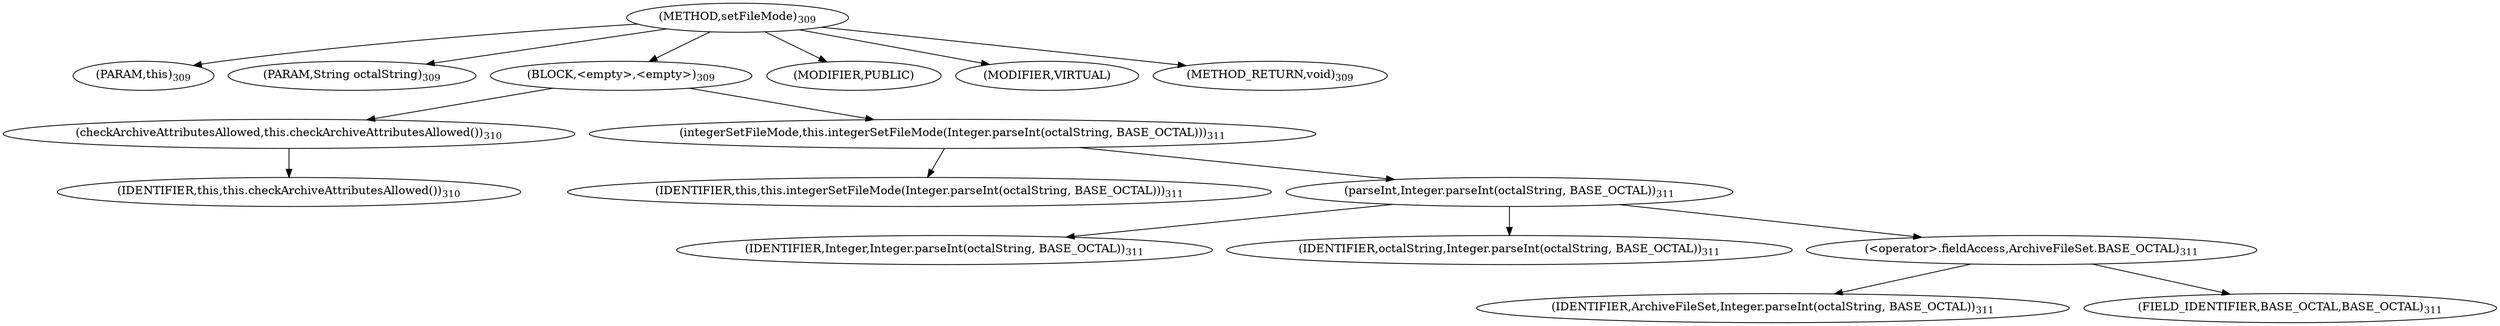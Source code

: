 digraph "setFileMode" {  
"768" [label = <(METHOD,setFileMode)<SUB>309</SUB>> ]
"53" [label = <(PARAM,this)<SUB>309</SUB>> ]
"769" [label = <(PARAM,String octalString)<SUB>309</SUB>> ]
"770" [label = <(BLOCK,&lt;empty&gt;,&lt;empty&gt;)<SUB>309</SUB>> ]
"771" [label = <(checkArchiveAttributesAllowed,this.checkArchiveAttributesAllowed())<SUB>310</SUB>> ]
"52" [label = <(IDENTIFIER,this,this.checkArchiveAttributesAllowed())<SUB>310</SUB>> ]
"772" [label = <(integerSetFileMode,this.integerSetFileMode(Integer.parseInt(octalString, BASE_OCTAL)))<SUB>311</SUB>> ]
"54" [label = <(IDENTIFIER,this,this.integerSetFileMode(Integer.parseInt(octalString, BASE_OCTAL)))<SUB>311</SUB>> ]
"773" [label = <(parseInt,Integer.parseInt(octalString, BASE_OCTAL))<SUB>311</SUB>> ]
"774" [label = <(IDENTIFIER,Integer,Integer.parseInt(octalString, BASE_OCTAL))<SUB>311</SUB>> ]
"775" [label = <(IDENTIFIER,octalString,Integer.parseInt(octalString, BASE_OCTAL))<SUB>311</SUB>> ]
"776" [label = <(&lt;operator&gt;.fieldAccess,ArchiveFileSet.BASE_OCTAL)<SUB>311</SUB>> ]
"777" [label = <(IDENTIFIER,ArchiveFileSet,Integer.parseInt(octalString, BASE_OCTAL))<SUB>311</SUB>> ]
"778" [label = <(FIELD_IDENTIFIER,BASE_OCTAL,BASE_OCTAL)<SUB>311</SUB>> ]
"779" [label = <(MODIFIER,PUBLIC)> ]
"780" [label = <(MODIFIER,VIRTUAL)> ]
"781" [label = <(METHOD_RETURN,void)<SUB>309</SUB>> ]
  "768" -> "53" 
  "768" -> "769" 
  "768" -> "770" 
  "768" -> "779" 
  "768" -> "780" 
  "768" -> "781" 
  "770" -> "771" 
  "770" -> "772" 
  "771" -> "52" 
  "772" -> "54" 
  "772" -> "773" 
  "773" -> "774" 
  "773" -> "775" 
  "773" -> "776" 
  "776" -> "777" 
  "776" -> "778" 
}
